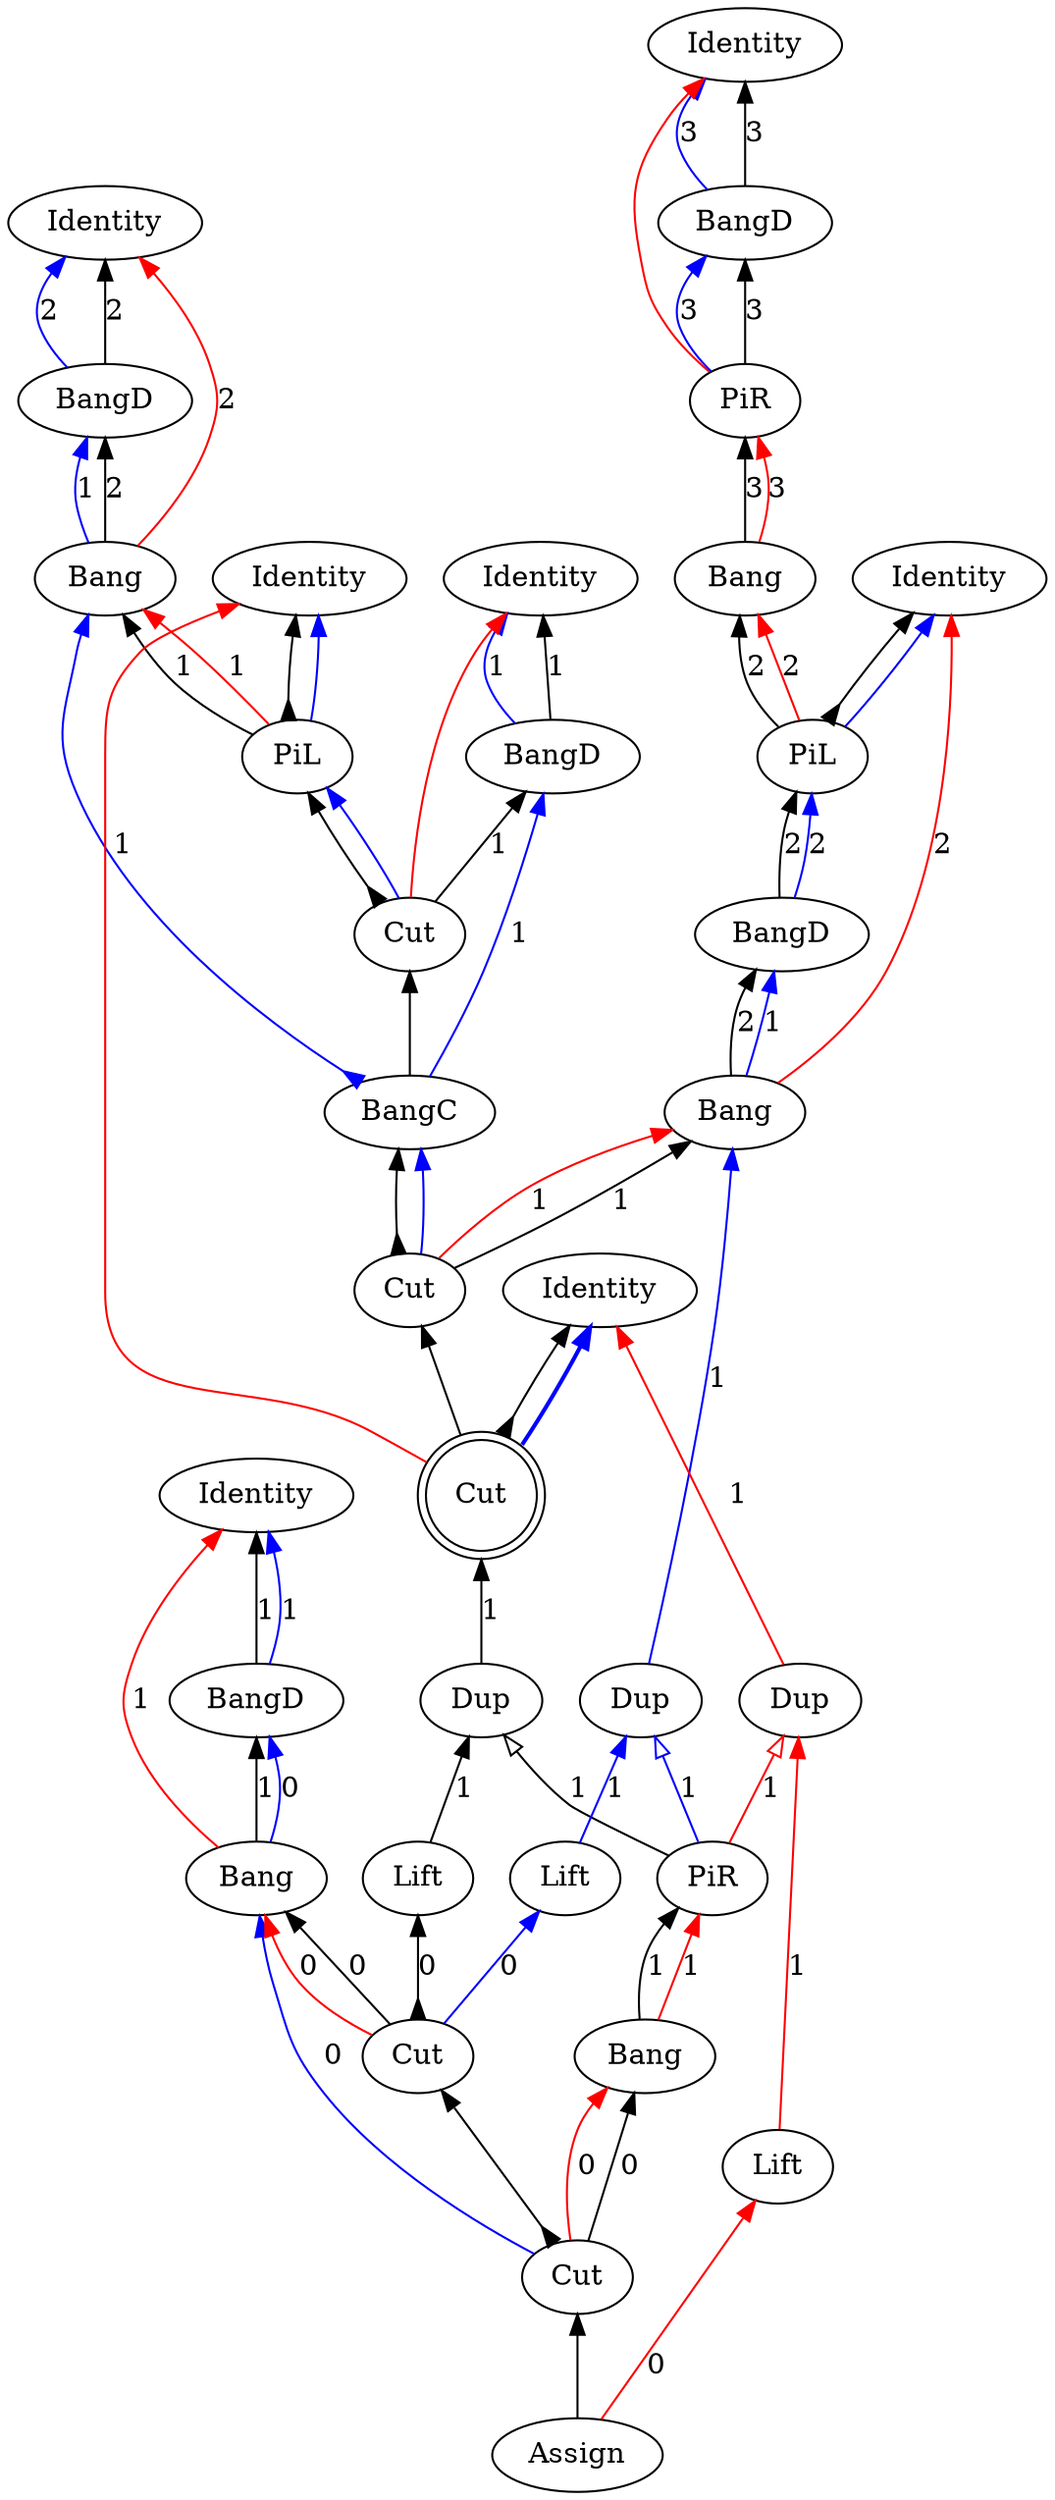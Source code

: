 digraph {
rankdir="BT"
"Identity0" [label="Identity"]
"BangD1" [label="BangD"]
"PiR2" [label="PiR"]
"Bang3" [label="Bang"]
"Identity4" [label="Identity"]
"PiL5" [label="PiL"]
"BangD6" [label="BangD"]
"Bang7" [label="Bang"]
"Identity8" [label="Identity"]
"Identity9" [label="Identity"]
"BangD10" [label="BangD"]
"Bang11" [label="Bang"]
"Identity12" [label="Identity"]
"PiL13" [label="PiL"]
"Identity14" [label="Identity"]
"BangD15" [label="BangD"]
"Cut16" [label="Cut"]
"BangC17" [label="BangC"]
"Identity18" [label="Identity"]
"BangD19" [label="BangD"]
"Bang20" [label="Bang"]
"Assign21" [label="Assign"]
"Cut22" [label="Cut"]
"Cut23" [label="Cut",shape=doublecircle]
"Bang24" [label="Bang"]
"Cut25" [label="Cut"]
"PiR26" [label="PiR"]
"Dup27" [label="Dup"]
"Dup28" [label="Dup"]
"Dup29" [label="Dup"]
"Lift30" [label="Lift"]
"Lift31" [label="Lift"]
"Lift32" [label="Lift"]
"Cut33" [label="Cut"]
"Bang20" -> "BangD19"[color=black,weight=5,tooltip="c_bseq24",label="1",arrowhead=normal,arrowtail=none,dir=both]
"Bang11" -> "BangD10"[color=black,weight=5,tooltip="c_bseq58",label="2",arrowhead=normal,arrowtail=none,dir=both]
"Bang7" -> "BangD6"[color=black,weight=5,tooltip="c_bseq67",label="2",arrowhead=normal,arrowtail=none,dir=both]
"Bang3" -> "PiR2"[color=black,weight=5,tooltip="c_bseq79",label="3",arrowhead=normal,arrowtail=none,dir=both]
"Bang24" -> "PiR26"[color=black,weight=5,tooltip="c_bseq91",label="1",arrowhead=normal,arrowtail=none,dir=both]
"Cut16" -> "PiL13"[color=black,weight=5,tooltip="c_lseq46",arrowhead=normal,arrowtail=inv,dir=both]
"Cut16" -> "BangD15"[color=black,weight=5,tooltip="c_rseq47",label="1",arrowhead=normal,arrowtail=none,dir=both]
"Cut33" -> "Bang20"[color=black,weight=5,tooltip="dseq20",label="0",arrowhead=normal,arrowtail=none,dir=both]
"PiL13" -> "Bang11"[color=black,weight=5,tooltip="dseq54",label="1",arrowhead=normal,arrowtail=none,dir=both]
"Cut22" -> "Bang7"[color=black,weight=5,tooltip="dseq63",label="1",arrowhead=normal,arrowtail=none,dir=both]
"PiL5" -> "Bang3"[color=black,weight=5,tooltip="dseq76",label="2",arrowhead=normal,arrowtail=none,dir=both]
"Cut25" -> "Bang24"[color=black,weight=5,tooltip="dseq93",label="0",arrowhead=normal,arrowtail=none,dir=both]
"Lift31" -> "Dup28"[color=blue,weight=2,tooltip="h101",label="1",arrowhead=normal,arrowtail=none,dir=both]
"PiR26" -> "Dup28"[color=blue,weight=2,tooltip="h105",label="1",arrowhead=onormal,arrowtail=none,dir=both]
"Cut33" -> "Lift31"[color=blue,weight=2,tooltip="h109",label="0",arrowhead=normal,arrowtail=none,dir=both]
"Dup28" -> "Bang7"[color=blue,weight=2,tooltip="h34",label="1",arrowhead=normal,arrowtail=none,dir=both]
"Bang7" -> "BangD6"[color=blue,weight=2,tooltip="hf65",label="1",arrowhead=normal,arrowtail=none,dir=both]
"BangD6" -> "PiL5"[color=black,weight=5,tooltip="hseq72",label="2",arrowhead=normal,arrowtail=none,dir=both]
"PiR2" -> "BangD1"[color=blue,weight=2,tooltip="i81",label="3",arrowhead=normal,arrowtail=none,dir=both]
"PiL13" -> "Identity12"[color=black,weight=5,tooltip="idseq55",arrowhead=normal,arrowtail=inv,dir=both]
"Cut23" -> "Identity8"[color=black,weight=5,tooltip="idseq64",arrowhead=normal,arrowtail=inv,dir=both]
"PiL5" -> "Identity4"[color=black,weight=5,tooltip="idseq77",arrowhead=normal,arrowtail=inv,dir=both]
"BangD1" -> "Identity0"[color=blue,weight=2,tooltip="iret84",label="3",arrowhead=normal,arrowtail=none,dir=both]
"BangD1" -> "Identity0"[color=black,weight=5,tooltip="iseq83",label="3",arrowhead=normal,arrowtail=none,dir=both]
"PiL13" -> "Identity12"[color=blue,weight=2,tooltip="lret53",arrowhead=normal,arrowtail=none,dir=both]
"Cut23" -> "Identity8"[color=blue,weight=2,tooltip="lret62",arrowhead=normal,arrowtail=none,penwidth=2,dir=both]
"PiL5" -> "Identity4"[color=blue,weight=2,tooltip="lret75",arrowhead=normal,arrowtail=none,dir=both]
"Cut16" -> "PiL13"[color=blue,weight=2,tooltip="lval48",arrowhead=normal,arrowtail=none,dir=both]
"BangD6" -> "PiL5"[color=blue,weight=2,tooltip="lval70",label="2",arrowhead=normal,arrowtail=none,dir=both]
"Cut33" -> "Bang20"[color=red,weight=2,tooltip="newrret18",label="0",arrowhead=normal,arrowtail=none,dir=both]
"PiL13" -> "Bang11"[color=red,weight=2,tooltip="newrret52",label="1",arrowhead=normal,arrowtail=none,dir=both]
"Cut22" -> "Bang7"[color=red,weight=2,tooltip="newrret61",label="1",arrowhead=normal,arrowtail=none,dir=both]
"PiL5" -> "Bang3"[color=red,weight=2,tooltip="newrret74",label="2",arrowhead=normal,arrowtail=none,dir=both]
"Cut25" -> "Bang24"[color=red,weight=2,tooltip="newrret94",label="0",arrowhead=normal,arrowtail=none,dir=both]
"Bang20" -> "Identity18"[color=red,weight=2,tooltip="newrretf23",label="1",arrowhead=normal,arrowtail=none,dir=both]
"Bang11" -> "Identity9"[color=red,weight=2,tooltip="newrretf57",label="2",arrowhead=normal,arrowtail=none,dir=both]
"Bang7" -> "Identity4"[color=red,weight=2,tooltip="newrretf66",label="2",arrowhead=normal,arrowtail=none,dir=both]
"Bang3" -> "PiR2"[color=red,weight=2,tooltip="newrretf78",label="3",arrowhead=normal,arrowtail=none,dir=both]
"Bang24" -> "PiR26"[color=red,weight=2,tooltip="newrretf92",label="1",arrowhead=normal,arrowtail=none,dir=both]
"Lift32" -> "Dup29"[color=red,weight=2,tooltip="ret102",label="1",arrowhead=normal,arrowtail=none,dir=both]
"PiR26" -> "Dup29"[color=red,weight=2,tooltip="ret106",label="1",arrowhead=onormal,arrowtail=none,dir=both]
"Assign21" -> "Lift32"[color=red,weight=2,tooltip="ret110",label="0",arrowhead=normal,arrowtail=none,dir=both]
"Dup29" -> "Identity8"[color=red,weight=2,tooltip="ret35",label="1",arrowhead=normal,arrowtail=none,dir=both]
"Cut23" -> "Identity12"[color=red,weight=2,tooltip="ret42",arrowhead=normal,arrowtail=none,dir=both]
"PiR2" -> "Identity0"[color=red,weight=2,tooltip="ret82",arrowhead=normal,arrowtail=none,dir=both]
"Assign21" -> "Cut25"[color=black,weight=5,tooltip="retseq0",arrowhead=normal,arrowtail=none,dir=both]
"Cut16" -> "Identity14"[color=red,weight=2,tooltip="rval49",arrowhead=normal,arrowtail=none,dir=both]
"Lift30" -> "Dup27"[color=black,weight=5,tooltip="seq100",label="1",arrowhead=normal,arrowtail=none,dir=both]
"PiR26" -> "Dup27"[color=black,weight=5,tooltip="seq104",label="1",arrowhead=onormal,arrowtail=none,dir=both]
"Cut33" -> "Lift30"[color=black,weight=5,tooltip="seq108",label="0",arrowhead=normal,arrowtail=inv,dir=both]
"Dup27" -> "Cut23"[color=black,weight=5,tooltip="seq33",label="1",arrowhead=normal,arrowtail=none,dir=both]
"Cut22" -> "BangC17"[color=black,weight=5,tooltip="seq40",arrowhead=normal,arrowtail=inv,dir=both]
"BangC17" -> "Cut16"[color=black,weight=5,tooltip="seq45",arrowhead=normal,arrowtail=none,dir=both]
"PiR2" -> "BangD1"[color=black,weight=5,tooltip="seq80",label="3",arrowhead=normal,arrowtail=none,dir=both]
"Cut25" -> "Cut33"[color=black,weight=5,tooltip="seqBC95",arrowhead=normal,arrowtail=inv,dir=both]
"Cut23" -> "Cut22"[color=black,weight=5,tooltip="seqP86",arrowhead=normal,arrowtail=none,dir=both]
"Cut25" -> "Bang20"[color=blue,weight=2,tooltip="xB10",label="0",arrowhead=normal,arrowtail=none,dir=both]
"Bang20" -> "BangD19"[color=blue,weight=2,tooltip="xBf22",label="0",arrowhead=normal,arrowtail=none,dir=both]
"BangD19" -> "Identity18"[color=blue,weight=2,tooltip="xret26",label="1",arrowhead=normal,arrowtail=none,dir=both]
"BangD19" -> "Identity18"[color=black,weight=5,tooltip="xseq25",label="1",arrowhead=normal,arrowtail=none,dir=both]
"Cut22" -> "BangC17"[color=blue,weight=2,tooltip="y41",arrowhead=normal,arrowtail=none,dir=both]
"BangC17" -> "BangD15"[color=blue,weight=2,tooltip="yA43",label="1",arrowhead=normal,arrowtail=none,dir=both]
"BangC17" -> "Bang11"[color=blue,weight=2,tooltip="yB44",label="1",arrowhead=normal,arrowtail=inv,dir=both]
"Bang11" -> "BangD10"[color=blue,weight=2,tooltip="yBf56",label="1",arrowhead=normal,arrowtail=none,dir=both]
"BangD15" -> "Identity14"[color=blue,weight=2,tooltip="yret51",label="1",arrowhead=normal,arrowtail=none,dir=both]
"BangD10" -> "Identity9"[color=blue,weight=2,tooltip="yret60",label="2",arrowhead=normal,arrowtail=none,dir=both]
"BangD15" -> "Identity14"[color=black,weight=5,tooltip="yseq50",label="1",arrowhead=normal,arrowtail=none,dir=both]
"BangD10" -> "Identity9"[color=black,weight=5,tooltip="yseq59",label="2",arrowhead=normal,arrowtail=none,dir=both]
}

